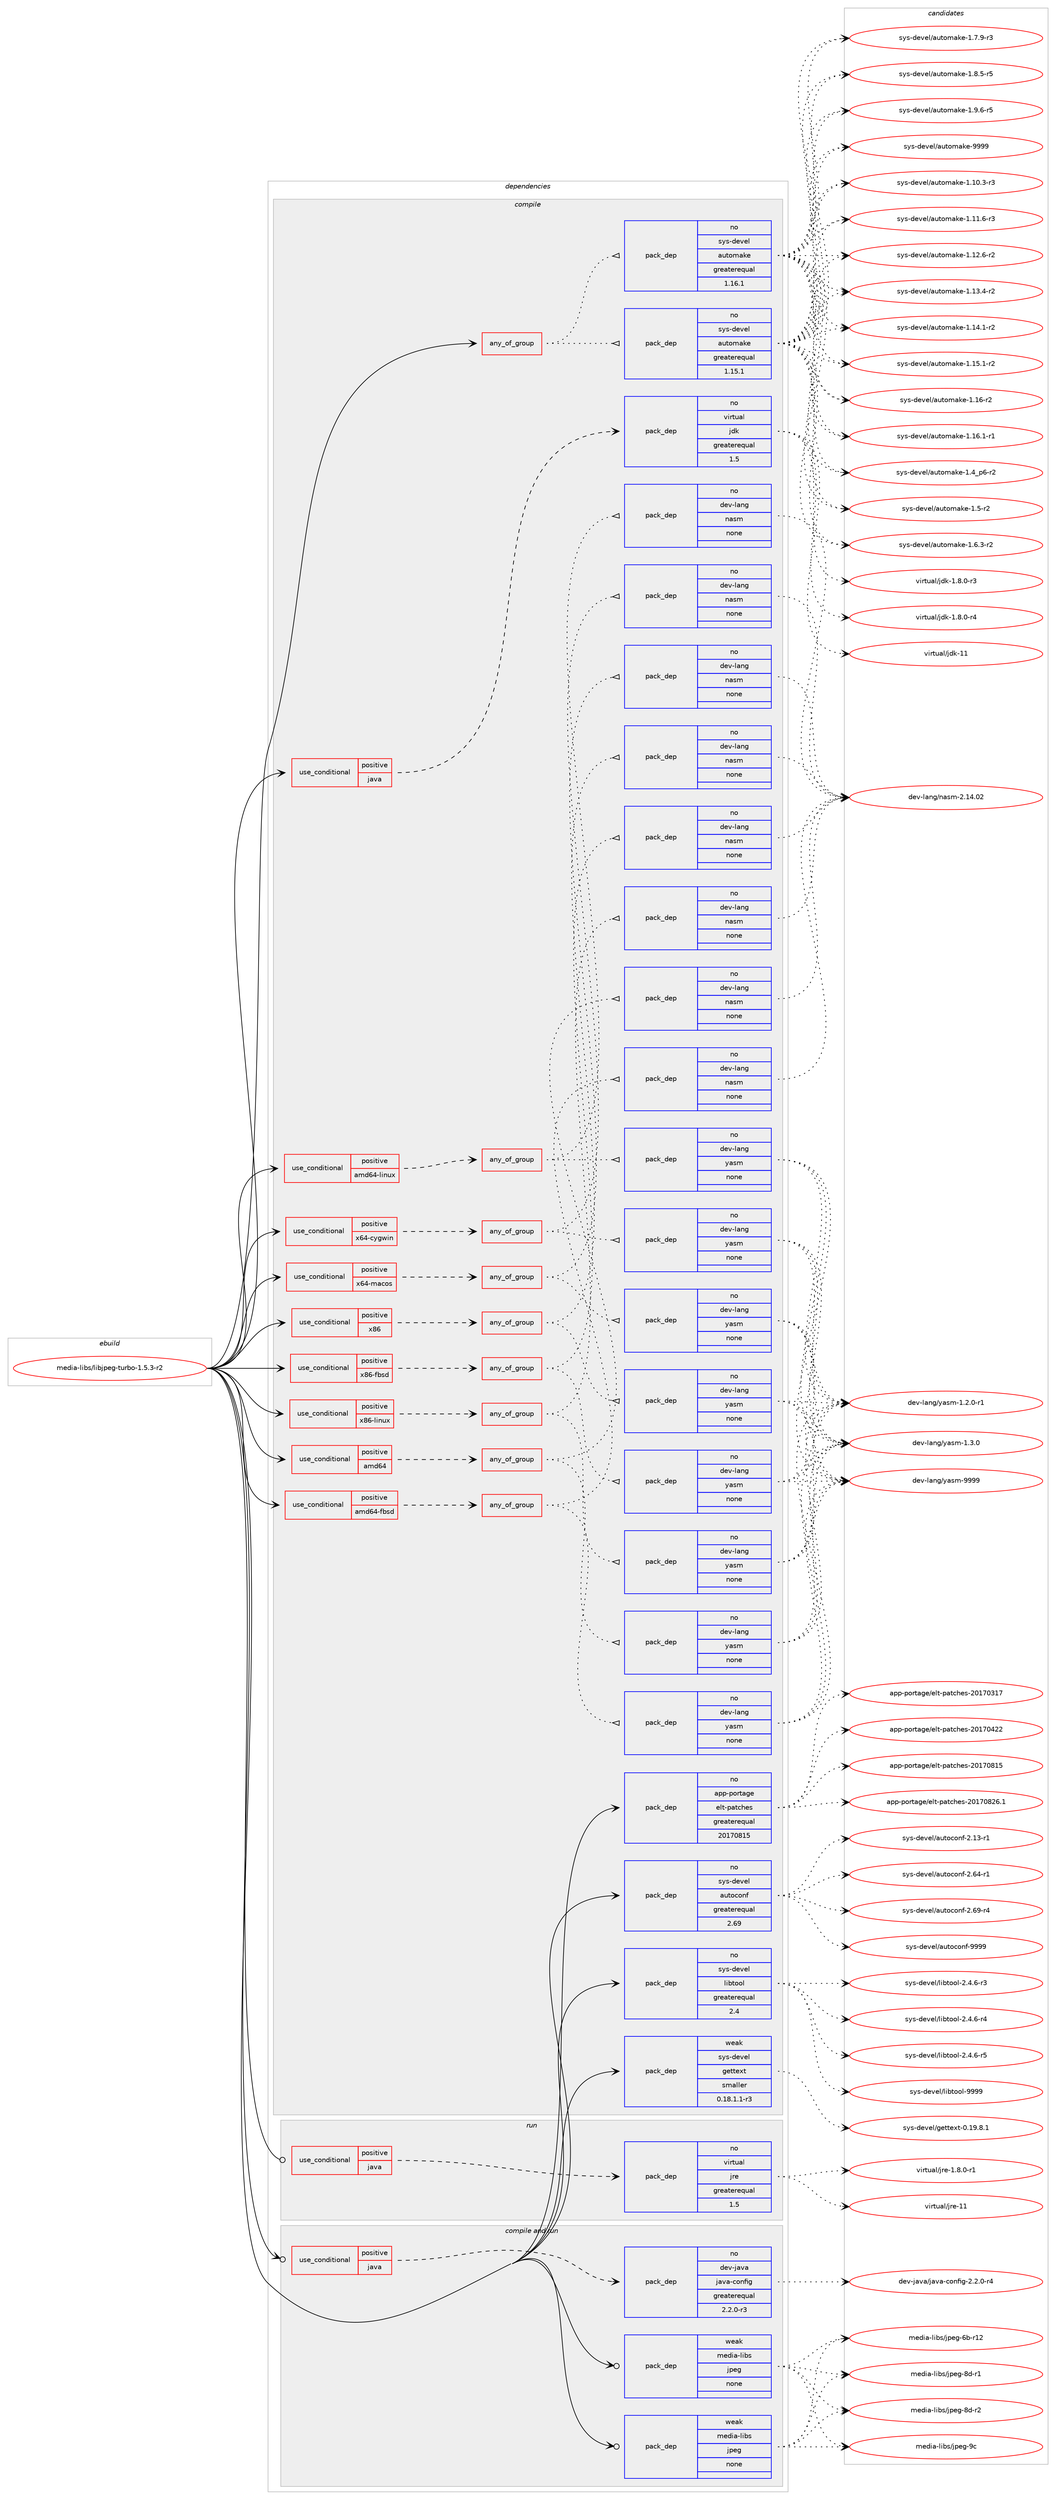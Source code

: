 digraph prolog {

# *************
# Graph options
# *************

newrank=true;
concentrate=true;
compound=true;
graph [rankdir=LR,fontname=Helvetica,fontsize=10,ranksep=1.5];#, ranksep=2.5, nodesep=0.2];
edge  [arrowhead=vee];
node  [fontname=Helvetica,fontsize=10];

# **********
# The ebuild
# **********

subgraph cluster_leftcol {
color=gray;
rank=same;
label=<<i>ebuild</i>>;
id [label="media-libs/libjpeg-turbo-1.5.3-r2", color=red, width=4, href="../media-libs/libjpeg-turbo-1.5.3-r2.svg"];
}

# ****************
# The dependencies
# ****************

subgraph cluster_midcol {
color=gray;
label=<<i>dependencies</i>>;
subgraph cluster_compile {
fillcolor="#eeeeee";
style=filled;
label=<<i>compile</i>>;
subgraph any25081 {
dependency1612739 [label=<<TABLE BORDER="0" CELLBORDER="1" CELLSPACING="0" CELLPADDING="4"><TR><TD CELLPADDING="10">any_of_group</TD></TR></TABLE>>, shape=none, color=red];subgraph pack1152533 {
dependency1612740 [label=<<TABLE BORDER="0" CELLBORDER="1" CELLSPACING="0" CELLPADDING="4" WIDTH="220"><TR><TD ROWSPAN="6" CELLPADDING="30">pack_dep</TD></TR><TR><TD WIDTH="110">no</TD></TR><TR><TD>sys-devel</TD></TR><TR><TD>automake</TD></TR><TR><TD>greaterequal</TD></TR><TR><TD>1.16.1</TD></TR></TABLE>>, shape=none, color=blue];
}
dependency1612739:e -> dependency1612740:w [weight=20,style="dotted",arrowhead="oinv"];
subgraph pack1152534 {
dependency1612741 [label=<<TABLE BORDER="0" CELLBORDER="1" CELLSPACING="0" CELLPADDING="4" WIDTH="220"><TR><TD ROWSPAN="6" CELLPADDING="30">pack_dep</TD></TR><TR><TD WIDTH="110">no</TD></TR><TR><TD>sys-devel</TD></TR><TR><TD>automake</TD></TR><TR><TD>greaterequal</TD></TR><TR><TD>1.15.1</TD></TR></TABLE>>, shape=none, color=blue];
}
dependency1612739:e -> dependency1612741:w [weight=20,style="dotted",arrowhead="oinv"];
}
id:e -> dependency1612739:w [weight=20,style="solid",arrowhead="vee"];
subgraph cond434426 {
dependency1612742 [label=<<TABLE BORDER="0" CELLBORDER="1" CELLSPACING="0" CELLPADDING="4"><TR><TD ROWSPAN="3" CELLPADDING="10">use_conditional</TD></TR><TR><TD>positive</TD></TR><TR><TD>amd64</TD></TR></TABLE>>, shape=none, color=red];
subgraph any25082 {
dependency1612743 [label=<<TABLE BORDER="0" CELLBORDER="1" CELLSPACING="0" CELLPADDING="4"><TR><TD CELLPADDING="10">any_of_group</TD></TR></TABLE>>, shape=none, color=red];subgraph pack1152535 {
dependency1612744 [label=<<TABLE BORDER="0" CELLBORDER="1" CELLSPACING="0" CELLPADDING="4" WIDTH="220"><TR><TD ROWSPAN="6" CELLPADDING="30">pack_dep</TD></TR><TR><TD WIDTH="110">no</TD></TR><TR><TD>dev-lang</TD></TR><TR><TD>nasm</TD></TR><TR><TD>none</TD></TR><TR><TD></TD></TR></TABLE>>, shape=none, color=blue];
}
dependency1612743:e -> dependency1612744:w [weight=20,style="dotted",arrowhead="oinv"];
subgraph pack1152536 {
dependency1612745 [label=<<TABLE BORDER="0" CELLBORDER="1" CELLSPACING="0" CELLPADDING="4" WIDTH="220"><TR><TD ROWSPAN="6" CELLPADDING="30">pack_dep</TD></TR><TR><TD WIDTH="110">no</TD></TR><TR><TD>dev-lang</TD></TR><TR><TD>yasm</TD></TR><TR><TD>none</TD></TR><TR><TD></TD></TR></TABLE>>, shape=none, color=blue];
}
dependency1612743:e -> dependency1612745:w [weight=20,style="dotted",arrowhead="oinv"];
}
dependency1612742:e -> dependency1612743:w [weight=20,style="dashed",arrowhead="vee"];
}
id:e -> dependency1612742:w [weight=20,style="solid",arrowhead="vee"];
subgraph cond434427 {
dependency1612746 [label=<<TABLE BORDER="0" CELLBORDER="1" CELLSPACING="0" CELLPADDING="4"><TR><TD ROWSPAN="3" CELLPADDING="10">use_conditional</TD></TR><TR><TD>positive</TD></TR><TR><TD>amd64-fbsd</TD></TR></TABLE>>, shape=none, color=red];
subgraph any25083 {
dependency1612747 [label=<<TABLE BORDER="0" CELLBORDER="1" CELLSPACING="0" CELLPADDING="4"><TR><TD CELLPADDING="10">any_of_group</TD></TR></TABLE>>, shape=none, color=red];subgraph pack1152537 {
dependency1612748 [label=<<TABLE BORDER="0" CELLBORDER="1" CELLSPACING="0" CELLPADDING="4" WIDTH="220"><TR><TD ROWSPAN="6" CELLPADDING="30">pack_dep</TD></TR><TR><TD WIDTH="110">no</TD></TR><TR><TD>dev-lang</TD></TR><TR><TD>nasm</TD></TR><TR><TD>none</TD></TR><TR><TD></TD></TR></TABLE>>, shape=none, color=blue];
}
dependency1612747:e -> dependency1612748:w [weight=20,style="dotted",arrowhead="oinv"];
subgraph pack1152538 {
dependency1612749 [label=<<TABLE BORDER="0" CELLBORDER="1" CELLSPACING="0" CELLPADDING="4" WIDTH="220"><TR><TD ROWSPAN="6" CELLPADDING="30">pack_dep</TD></TR><TR><TD WIDTH="110">no</TD></TR><TR><TD>dev-lang</TD></TR><TR><TD>yasm</TD></TR><TR><TD>none</TD></TR><TR><TD></TD></TR></TABLE>>, shape=none, color=blue];
}
dependency1612747:e -> dependency1612749:w [weight=20,style="dotted",arrowhead="oinv"];
}
dependency1612746:e -> dependency1612747:w [weight=20,style="dashed",arrowhead="vee"];
}
id:e -> dependency1612746:w [weight=20,style="solid",arrowhead="vee"];
subgraph cond434428 {
dependency1612750 [label=<<TABLE BORDER="0" CELLBORDER="1" CELLSPACING="0" CELLPADDING="4"><TR><TD ROWSPAN="3" CELLPADDING="10">use_conditional</TD></TR><TR><TD>positive</TD></TR><TR><TD>amd64-linux</TD></TR></TABLE>>, shape=none, color=red];
subgraph any25084 {
dependency1612751 [label=<<TABLE BORDER="0" CELLBORDER="1" CELLSPACING="0" CELLPADDING="4"><TR><TD CELLPADDING="10">any_of_group</TD></TR></TABLE>>, shape=none, color=red];subgraph pack1152539 {
dependency1612752 [label=<<TABLE BORDER="0" CELLBORDER="1" CELLSPACING="0" CELLPADDING="4" WIDTH="220"><TR><TD ROWSPAN="6" CELLPADDING="30">pack_dep</TD></TR><TR><TD WIDTH="110">no</TD></TR><TR><TD>dev-lang</TD></TR><TR><TD>nasm</TD></TR><TR><TD>none</TD></TR><TR><TD></TD></TR></TABLE>>, shape=none, color=blue];
}
dependency1612751:e -> dependency1612752:w [weight=20,style="dotted",arrowhead="oinv"];
subgraph pack1152540 {
dependency1612753 [label=<<TABLE BORDER="0" CELLBORDER="1" CELLSPACING="0" CELLPADDING="4" WIDTH="220"><TR><TD ROWSPAN="6" CELLPADDING="30">pack_dep</TD></TR><TR><TD WIDTH="110">no</TD></TR><TR><TD>dev-lang</TD></TR><TR><TD>yasm</TD></TR><TR><TD>none</TD></TR><TR><TD></TD></TR></TABLE>>, shape=none, color=blue];
}
dependency1612751:e -> dependency1612753:w [weight=20,style="dotted",arrowhead="oinv"];
}
dependency1612750:e -> dependency1612751:w [weight=20,style="dashed",arrowhead="vee"];
}
id:e -> dependency1612750:w [weight=20,style="solid",arrowhead="vee"];
subgraph cond434429 {
dependency1612754 [label=<<TABLE BORDER="0" CELLBORDER="1" CELLSPACING="0" CELLPADDING="4"><TR><TD ROWSPAN="3" CELLPADDING="10">use_conditional</TD></TR><TR><TD>positive</TD></TR><TR><TD>java</TD></TR></TABLE>>, shape=none, color=red];
subgraph pack1152541 {
dependency1612755 [label=<<TABLE BORDER="0" CELLBORDER="1" CELLSPACING="0" CELLPADDING="4" WIDTH="220"><TR><TD ROWSPAN="6" CELLPADDING="30">pack_dep</TD></TR><TR><TD WIDTH="110">no</TD></TR><TR><TD>virtual</TD></TR><TR><TD>jdk</TD></TR><TR><TD>greaterequal</TD></TR><TR><TD>1.5</TD></TR></TABLE>>, shape=none, color=blue];
}
dependency1612754:e -> dependency1612755:w [weight=20,style="dashed",arrowhead="vee"];
}
id:e -> dependency1612754:w [weight=20,style="solid",arrowhead="vee"];
subgraph cond434430 {
dependency1612756 [label=<<TABLE BORDER="0" CELLBORDER="1" CELLSPACING="0" CELLPADDING="4"><TR><TD ROWSPAN="3" CELLPADDING="10">use_conditional</TD></TR><TR><TD>positive</TD></TR><TR><TD>x64-cygwin</TD></TR></TABLE>>, shape=none, color=red];
subgraph any25085 {
dependency1612757 [label=<<TABLE BORDER="0" CELLBORDER="1" CELLSPACING="0" CELLPADDING="4"><TR><TD CELLPADDING="10">any_of_group</TD></TR></TABLE>>, shape=none, color=red];subgraph pack1152542 {
dependency1612758 [label=<<TABLE BORDER="0" CELLBORDER="1" CELLSPACING="0" CELLPADDING="4" WIDTH="220"><TR><TD ROWSPAN="6" CELLPADDING="30">pack_dep</TD></TR><TR><TD WIDTH="110">no</TD></TR><TR><TD>dev-lang</TD></TR><TR><TD>nasm</TD></TR><TR><TD>none</TD></TR><TR><TD></TD></TR></TABLE>>, shape=none, color=blue];
}
dependency1612757:e -> dependency1612758:w [weight=20,style="dotted",arrowhead="oinv"];
subgraph pack1152543 {
dependency1612759 [label=<<TABLE BORDER="0" CELLBORDER="1" CELLSPACING="0" CELLPADDING="4" WIDTH="220"><TR><TD ROWSPAN="6" CELLPADDING="30">pack_dep</TD></TR><TR><TD WIDTH="110">no</TD></TR><TR><TD>dev-lang</TD></TR><TR><TD>yasm</TD></TR><TR><TD>none</TD></TR><TR><TD></TD></TR></TABLE>>, shape=none, color=blue];
}
dependency1612757:e -> dependency1612759:w [weight=20,style="dotted",arrowhead="oinv"];
}
dependency1612756:e -> dependency1612757:w [weight=20,style="dashed",arrowhead="vee"];
}
id:e -> dependency1612756:w [weight=20,style="solid",arrowhead="vee"];
subgraph cond434431 {
dependency1612760 [label=<<TABLE BORDER="0" CELLBORDER="1" CELLSPACING="0" CELLPADDING="4"><TR><TD ROWSPAN="3" CELLPADDING="10">use_conditional</TD></TR><TR><TD>positive</TD></TR><TR><TD>x64-macos</TD></TR></TABLE>>, shape=none, color=red];
subgraph any25086 {
dependency1612761 [label=<<TABLE BORDER="0" CELLBORDER="1" CELLSPACING="0" CELLPADDING="4"><TR><TD CELLPADDING="10">any_of_group</TD></TR></TABLE>>, shape=none, color=red];subgraph pack1152544 {
dependency1612762 [label=<<TABLE BORDER="0" CELLBORDER="1" CELLSPACING="0" CELLPADDING="4" WIDTH="220"><TR><TD ROWSPAN="6" CELLPADDING="30">pack_dep</TD></TR><TR><TD WIDTH="110">no</TD></TR><TR><TD>dev-lang</TD></TR><TR><TD>nasm</TD></TR><TR><TD>none</TD></TR><TR><TD></TD></TR></TABLE>>, shape=none, color=blue];
}
dependency1612761:e -> dependency1612762:w [weight=20,style="dotted",arrowhead="oinv"];
subgraph pack1152545 {
dependency1612763 [label=<<TABLE BORDER="0" CELLBORDER="1" CELLSPACING="0" CELLPADDING="4" WIDTH="220"><TR><TD ROWSPAN="6" CELLPADDING="30">pack_dep</TD></TR><TR><TD WIDTH="110">no</TD></TR><TR><TD>dev-lang</TD></TR><TR><TD>yasm</TD></TR><TR><TD>none</TD></TR><TR><TD></TD></TR></TABLE>>, shape=none, color=blue];
}
dependency1612761:e -> dependency1612763:w [weight=20,style="dotted",arrowhead="oinv"];
}
dependency1612760:e -> dependency1612761:w [weight=20,style="dashed",arrowhead="vee"];
}
id:e -> dependency1612760:w [weight=20,style="solid",arrowhead="vee"];
subgraph cond434432 {
dependency1612764 [label=<<TABLE BORDER="0" CELLBORDER="1" CELLSPACING="0" CELLPADDING="4"><TR><TD ROWSPAN="3" CELLPADDING="10">use_conditional</TD></TR><TR><TD>positive</TD></TR><TR><TD>x86</TD></TR></TABLE>>, shape=none, color=red];
subgraph any25087 {
dependency1612765 [label=<<TABLE BORDER="0" CELLBORDER="1" CELLSPACING="0" CELLPADDING="4"><TR><TD CELLPADDING="10">any_of_group</TD></TR></TABLE>>, shape=none, color=red];subgraph pack1152546 {
dependency1612766 [label=<<TABLE BORDER="0" CELLBORDER="1" CELLSPACING="0" CELLPADDING="4" WIDTH="220"><TR><TD ROWSPAN="6" CELLPADDING="30">pack_dep</TD></TR><TR><TD WIDTH="110">no</TD></TR><TR><TD>dev-lang</TD></TR><TR><TD>nasm</TD></TR><TR><TD>none</TD></TR><TR><TD></TD></TR></TABLE>>, shape=none, color=blue];
}
dependency1612765:e -> dependency1612766:w [weight=20,style="dotted",arrowhead="oinv"];
subgraph pack1152547 {
dependency1612767 [label=<<TABLE BORDER="0" CELLBORDER="1" CELLSPACING="0" CELLPADDING="4" WIDTH="220"><TR><TD ROWSPAN="6" CELLPADDING="30">pack_dep</TD></TR><TR><TD WIDTH="110">no</TD></TR><TR><TD>dev-lang</TD></TR><TR><TD>yasm</TD></TR><TR><TD>none</TD></TR><TR><TD></TD></TR></TABLE>>, shape=none, color=blue];
}
dependency1612765:e -> dependency1612767:w [weight=20,style="dotted",arrowhead="oinv"];
}
dependency1612764:e -> dependency1612765:w [weight=20,style="dashed",arrowhead="vee"];
}
id:e -> dependency1612764:w [weight=20,style="solid",arrowhead="vee"];
subgraph cond434433 {
dependency1612768 [label=<<TABLE BORDER="0" CELLBORDER="1" CELLSPACING="0" CELLPADDING="4"><TR><TD ROWSPAN="3" CELLPADDING="10">use_conditional</TD></TR><TR><TD>positive</TD></TR><TR><TD>x86-fbsd</TD></TR></TABLE>>, shape=none, color=red];
subgraph any25088 {
dependency1612769 [label=<<TABLE BORDER="0" CELLBORDER="1" CELLSPACING="0" CELLPADDING="4"><TR><TD CELLPADDING="10">any_of_group</TD></TR></TABLE>>, shape=none, color=red];subgraph pack1152548 {
dependency1612770 [label=<<TABLE BORDER="0" CELLBORDER="1" CELLSPACING="0" CELLPADDING="4" WIDTH="220"><TR><TD ROWSPAN="6" CELLPADDING="30">pack_dep</TD></TR><TR><TD WIDTH="110">no</TD></TR><TR><TD>dev-lang</TD></TR><TR><TD>nasm</TD></TR><TR><TD>none</TD></TR><TR><TD></TD></TR></TABLE>>, shape=none, color=blue];
}
dependency1612769:e -> dependency1612770:w [weight=20,style="dotted",arrowhead="oinv"];
subgraph pack1152549 {
dependency1612771 [label=<<TABLE BORDER="0" CELLBORDER="1" CELLSPACING="0" CELLPADDING="4" WIDTH="220"><TR><TD ROWSPAN="6" CELLPADDING="30">pack_dep</TD></TR><TR><TD WIDTH="110">no</TD></TR><TR><TD>dev-lang</TD></TR><TR><TD>yasm</TD></TR><TR><TD>none</TD></TR><TR><TD></TD></TR></TABLE>>, shape=none, color=blue];
}
dependency1612769:e -> dependency1612771:w [weight=20,style="dotted",arrowhead="oinv"];
}
dependency1612768:e -> dependency1612769:w [weight=20,style="dashed",arrowhead="vee"];
}
id:e -> dependency1612768:w [weight=20,style="solid",arrowhead="vee"];
subgraph cond434434 {
dependency1612772 [label=<<TABLE BORDER="0" CELLBORDER="1" CELLSPACING="0" CELLPADDING="4"><TR><TD ROWSPAN="3" CELLPADDING="10">use_conditional</TD></TR><TR><TD>positive</TD></TR><TR><TD>x86-linux</TD></TR></TABLE>>, shape=none, color=red];
subgraph any25089 {
dependency1612773 [label=<<TABLE BORDER="0" CELLBORDER="1" CELLSPACING="0" CELLPADDING="4"><TR><TD CELLPADDING="10">any_of_group</TD></TR></TABLE>>, shape=none, color=red];subgraph pack1152550 {
dependency1612774 [label=<<TABLE BORDER="0" CELLBORDER="1" CELLSPACING="0" CELLPADDING="4" WIDTH="220"><TR><TD ROWSPAN="6" CELLPADDING="30">pack_dep</TD></TR><TR><TD WIDTH="110">no</TD></TR><TR><TD>dev-lang</TD></TR><TR><TD>nasm</TD></TR><TR><TD>none</TD></TR><TR><TD></TD></TR></TABLE>>, shape=none, color=blue];
}
dependency1612773:e -> dependency1612774:w [weight=20,style="dotted",arrowhead="oinv"];
subgraph pack1152551 {
dependency1612775 [label=<<TABLE BORDER="0" CELLBORDER="1" CELLSPACING="0" CELLPADDING="4" WIDTH="220"><TR><TD ROWSPAN="6" CELLPADDING="30">pack_dep</TD></TR><TR><TD WIDTH="110">no</TD></TR><TR><TD>dev-lang</TD></TR><TR><TD>yasm</TD></TR><TR><TD>none</TD></TR><TR><TD></TD></TR></TABLE>>, shape=none, color=blue];
}
dependency1612773:e -> dependency1612775:w [weight=20,style="dotted",arrowhead="oinv"];
}
dependency1612772:e -> dependency1612773:w [weight=20,style="dashed",arrowhead="vee"];
}
id:e -> dependency1612772:w [weight=20,style="solid",arrowhead="vee"];
subgraph pack1152552 {
dependency1612776 [label=<<TABLE BORDER="0" CELLBORDER="1" CELLSPACING="0" CELLPADDING="4" WIDTH="220"><TR><TD ROWSPAN="6" CELLPADDING="30">pack_dep</TD></TR><TR><TD WIDTH="110">no</TD></TR><TR><TD>app-portage</TD></TR><TR><TD>elt-patches</TD></TR><TR><TD>greaterequal</TD></TR><TR><TD>20170815</TD></TR></TABLE>>, shape=none, color=blue];
}
id:e -> dependency1612776:w [weight=20,style="solid",arrowhead="vee"];
subgraph pack1152553 {
dependency1612777 [label=<<TABLE BORDER="0" CELLBORDER="1" CELLSPACING="0" CELLPADDING="4" WIDTH="220"><TR><TD ROWSPAN="6" CELLPADDING="30">pack_dep</TD></TR><TR><TD WIDTH="110">no</TD></TR><TR><TD>sys-devel</TD></TR><TR><TD>autoconf</TD></TR><TR><TD>greaterequal</TD></TR><TR><TD>2.69</TD></TR></TABLE>>, shape=none, color=blue];
}
id:e -> dependency1612777:w [weight=20,style="solid",arrowhead="vee"];
subgraph pack1152554 {
dependency1612778 [label=<<TABLE BORDER="0" CELLBORDER="1" CELLSPACING="0" CELLPADDING="4" WIDTH="220"><TR><TD ROWSPAN="6" CELLPADDING="30">pack_dep</TD></TR><TR><TD WIDTH="110">no</TD></TR><TR><TD>sys-devel</TD></TR><TR><TD>libtool</TD></TR><TR><TD>greaterequal</TD></TR><TR><TD>2.4</TD></TR></TABLE>>, shape=none, color=blue];
}
id:e -> dependency1612778:w [weight=20,style="solid",arrowhead="vee"];
subgraph pack1152555 {
dependency1612779 [label=<<TABLE BORDER="0" CELLBORDER="1" CELLSPACING="0" CELLPADDING="4" WIDTH="220"><TR><TD ROWSPAN="6" CELLPADDING="30">pack_dep</TD></TR><TR><TD WIDTH="110">weak</TD></TR><TR><TD>sys-devel</TD></TR><TR><TD>gettext</TD></TR><TR><TD>smaller</TD></TR><TR><TD>0.18.1.1-r3</TD></TR></TABLE>>, shape=none, color=blue];
}
id:e -> dependency1612779:w [weight=20,style="solid",arrowhead="vee"];
}
subgraph cluster_compileandrun {
fillcolor="#eeeeee";
style=filled;
label=<<i>compile and run</i>>;
subgraph cond434435 {
dependency1612780 [label=<<TABLE BORDER="0" CELLBORDER="1" CELLSPACING="0" CELLPADDING="4"><TR><TD ROWSPAN="3" CELLPADDING="10">use_conditional</TD></TR><TR><TD>positive</TD></TR><TR><TD>java</TD></TR></TABLE>>, shape=none, color=red];
subgraph pack1152556 {
dependency1612781 [label=<<TABLE BORDER="0" CELLBORDER="1" CELLSPACING="0" CELLPADDING="4" WIDTH="220"><TR><TD ROWSPAN="6" CELLPADDING="30">pack_dep</TD></TR><TR><TD WIDTH="110">no</TD></TR><TR><TD>dev-java</TD></TR><TR><TD>java-config</TD></TR><TR><TD>greaterequal</TD></TR><TR><TD>2.2.0-r3</TD></TR></TABLE>>, shape=none, color=blue];
}
dependency1612780:e -> dependency1612781:w [weight=20,style="dashed",arrowhead="vee"];
}
id:e -> dependency1612780:w [weight=20,style="solid",arrowhead="odotvee"];
subgraph pack1152557 {
dependency1612782 [label=<<TABLE BORDER="0" CELLBORDER="1" CELLSPACING="0" CELLPADDING="4" WIDTH="220"><TR><TD ROWSPAN="6" CELLPADDING="30">pack_dep</TD></TR><TR><TD WIDTH="110">weak</TD></TR><TR><TD>media-libs</TD></TR><TR><TD>jpeg</TD></TR><TR><TD>none</TD></TR><TR><TD></TD></TR></TABLE>>, shape=none, color=blue];
}
id:e -> dependency1612782:w [weight=20,style="solid",arrowhead="odotvee"];
subgraph pack1152558 {
dependency1612783 [label=<<TABLE BORDER="0" CELLBORDER="1" CELLSPACING="0" CELLPADDING="4" WIDTH="220"><TR><TD ROWSPAN="6" CELLPADDING="30">pack_dep</TD></TR><TR><TD WIDTH="110">weak</TD></TR><TR><TD>media-libs</TD></TR><TR><TD>jpeg</TD></TR><TR><TD>none</TD></TR><TR><TD></TD></TR></TABLE>>, shape=none, color=blue];
}
id:e -> dependency1612783:w [weight=20,style="solid",arrowhead="odotvee"];
}
subgraph cluster_run {
fillcolor="#eeeeee";
style=filled;
label=<<i>run</i>>;
subgraph cond434436 {
dependency1612784 [label=<<TABLE BORDER="0" CELLBORDER="1" CELLSPACING="0" CELLPADDING="4"><TR><TD ROWSPAN="3" CELLPADDING="10">use_conditional</TD></TR><TR><TD>positive</TD></TR><TR><TD>java</TD></TR></TABLE>>, shape=none, color=red];
subgraph pack1152559 {
dependency1612785 [label=<<TABLE BORDER="0" CELLBORDER="1" CELLSPACING="0" CELLPADDING="4" WIDTH="220"><TR><TD ROWSPAN="6" CELLPADDING="30">pack_dep</TD></TR><TR><TD WIDTH="110">no</TD></TR><TR><TD>virtual</TD></TR><TR><TD>jre</TD></TR><TR><TD>greaterequal</TD></TR><TR><TD>1.5</TD></TR></TABLE>>, shape=none, color=blue];
}
dependency1612784:e -> dependency1612785:w [weight=20,style="dashed",arrowhead="vee"];
}
id:e -> dependency1612784:w [weight=20,style="solid",arrowhead="odot"];
}
}

# **************
# The candidates
# **************

subgraph cluster_choices {
rank=same;
color=gray;
label=<<i>candidates</i>>;

subgraph choice1152533 {
color=black;
nodesep=1;
choice11512111545100101118101108479711711611110997107101454946494846514511451 [label="sys-devel/automake-1.10.3-r3", color=red, width=4,href="../sys-devel/automake-1.10.3-r3.svg"];
choice11512111545100101118101108479711711611110997107101454946494946544511451 [label="sys-devel/automake-1.11.6-r3", color=red, width=4,href="../sys-devel/automake-1.11.6-r3.svg"];
choice11512111545100101118101108479711711611110997107101454946495046544511450 [label="sys-devel/automake-1.12.6-r2", color=red, width=4,href="../sys-devel/automake-1.12.6-r2.svg"];
choice11512111545100101118101108479711711611110997107101454946495146524511450 [label="sys-devel/automake-1.13.4-r2", color=red, width=4,href="../sys-devel/automake-1.13.4-r2.svg"];
choice11512111545100101118101108479711711611110997107101454946495246494511450 [label="sys-devel/automake-1.14.1-r2", color=red, width=4,href="../sys-devel/automake-1.14.1-r2.svg"];
choice11512111545100101118101108479711711611110997107101454946495346494511450 [label="sys-devel/automake-1.15.1-r2", color=red, width=4,href="../sys-devel/automake-1.15.1-r2.svg"];
choice1151211154510010111810110847971171161111099710710145494649544511450 [label="sys-devel/automake-1.16-r2", color=red, width=4,href="../sys-devel/automake-1.16-r2.svg"];
choice11512111545100101118101108479711711611110997107101454946495446494511449 [label="sys-devel/automake-1.16.1-r1", color=red, width=4,href="../sys-devel/automake-1.16.1-r1.svg"];
choice115121115451001011181011084797117116111109971071014549465295112544511450 [label="sys-devel/automake-1.4_p6-r2", color=red, width=4,href="../sys-devel/automake-1.4_p6-r2.svg"];
choice11512111545100101118101108479711711611110997107101454946534511450 [label="sys-devel/automake-1.5-r2", color=red, width=4,href="../sys-devel/automake-1.5-r2.svg"];
choice115121115451001011181011084797117116111109971071014549465446514511450 [label="sys-devel/automake-1.6.3-r2", color=red, width=4,href="../sys-devel/automake-1.6.3-r2.svg"];
choice115121115451001011181011084797117116111109971071014549465546574511451 [label="sys-devel/automake-1.7.9-r3", color=red, width=4,href="../sys-devel/automake-1.7.9-r3.svg"];
choice115121115451001011181011084797117116111109971071014549465646534511453 [label="sys-devel/automake-1.8.5-r5", color=red, width=4,href="../sys-devel/automake-1.8.5-r5.svg"];
choice115121115451001011181011084797117116111109971071014549465746544511453 [label="sys-devel/automake-1.9.6-r5", color=red, width=4,href="../sys-devel/automake-1.9.6-r5.svg"];
choice115121115451001011181011084797117116111109971071014557575757 [label="sys-devel/automake-9999", color=red, width=4,href="../sys-devel/automake-9999.svg"];
dependency1612740:e -> choice11512111545100101118101108479711711611110997107101454946494846514511451:w [style=dotted,weight="100"];
dependency1612740:e -> choice11512111545100101118101108479711711611110997107101454946494946544511451:w [style=dotted,weight="100"];
dependency1612740:e -> choice11512111545100101118101108479711711611110997107101454946495046544511450:w [style=dotted,weight="100"];
dependency1612740:e -> choice11512111545100101118101108479711711611110997107101454946495146524511450:w [style=dotted,weight="100"];
dependency1612740:e -> choice11512111545100101118101108479711711611110997107101454946495246494511450:w [style=dotted,weight="100"];
dependency1612740:e -> choice11512111545100101118101108479711711611110997107101454946495346494511450:w [style=dotted,weight="100"];
dependency1612740:e -> choice1151211154510010111810110847971171161111099710710145494649544511450:w [style=dotted,weight="100"];
dependency1612740:e -> choice11512111545100101118101108479711711611110997107101454946495446494511449:w [style=dotted,weight="100"];
dependency1612740:e -> choice115121115451001011181011084797117116111109971071014549465295112544511450:w [style=dotted,weight="100"];
dependency1612740:e -> choice11512111545100101118101108479711711611110997107101454946534511450:w [style=dotted,weight="100"];
dependency1612740:e -> choice115121115451001011181011084797117116111109971071014549465446514511450:w [style=dotted,weight="100"];
dependency1612740:e -> choice115121115451001011181011084797117116111109971071014549465546574511451:w [style=dotted,weight="100"];
dependency1612740:e -> choice115121115451001011181011084797117116111109971071014549465646534511453:w [style=dotted,weight="100"];
dependency1612740:e -> choice115121115451001011181011084797117116111109971071014549465746544511453:w [style=dotted,weight="100"];
dependency1612740:e -> choice115121115451001011181011084797117116111109971071014557575757:w [style=dotted,weight="100"];
}
subgraph choice1152534 {
color=black;
nodesep=1;
choice11512111545100101118101108479711711611110997107101454946494846514511451 [label="sys-devel/automake-1.10.3-r3", color=red, width=4,href="../sys-devel/automake-1.10.3-r3.svg"];
choice11512111545100101118101108479711711611110997107101454946494946544511451 [label="sys-devel/automake-1.11.6-r3", color=red, width=4,href="../sys-devel/automake-1.11.6-r3.svg"];
choice11512111545100101118101108479711711611110997107101454946495046544511450 [label="sys-devel/automake-1.12.6-r2", color=red, width=4,href="../sys-devel/automake-1.12.6-r2.svg"];
choice11512111545100101118101108479711711611110997107101454946495146524511450 [label="sys-devel/automake-1.13.4-r2", color=red, width=4,href="../sys-devel/automake-1.13.4-r2.svg"];
choice11512111545100101118101108479711711611110997107101454946495246494511450 [label="sys-devel/automake-1.14.1-r2", color=red, width=4,href="../sys-devel/automake-1.14.1-r2.svg"];
choice11512111545100101118101108479711711611110997107101454946495346494511450 [label="sys-devel/automake-1.15.1-r2", color=red, width=4,href="../sys-devel/automake-1.15.1-r2.svg"];
choice1151211154510010111810110847971171161111099710710145494649544511450 [label="sys-devel/automake-1.16-r2", color=red, width=4,href="../sys-devel/automake-1.16-r2.svg"];
choice11512111545100101118101108479711711611110997107101454946495446494511449 [label="sys-devel/automake-1.16.1-r1", color=red, width=4,href="../sys-devel/automake-1.16.1-r1.svg"];
choice115121115451001011181011084797117116111109971071014549465295112544511450 [label="sys-devel/automake-1.4_p6-r2", color=red, width=4,href="../sys-devel/automake-1.4_p6-r2.svg"];
choice11512111545100101118101108479711711611110997107101454946534511450 [label="sys-devel/automake-1.5-r2", color=red, width=4,href="../sys-devel/automake-1.5-r2.svg"];
choice115121115451001011181011084797117116111109971071014549465446514511450 [label="sys-devel/automake-1.6.3-r2", color=red, width=4,href="../sys-devel/automake-1.6.3-r2.svg"];
choice115121115451001011181011084797117116111109971071014549465546574511451 [label="sys-devel/automake-1.7.9-r3", color=red, width=4,href="../sys-devel/automake-1.7.9-r3.svg"];
choice115121115451001011181011084797117116111109971071014549465646534511453 [label="sys-devel/automake-1.8.5-r5", color=red, width=4,href="../sys-devel/automake-1.8.5-r5.svg"];
choice115121115451001011181011084797117116111109971071014549465746544511453 [label="sys-devel/automake-1.9.6-r5", color=red, width=4,href="../sys-devel/automake-1.9.6-r5.svg"];
choice115121115451001011181011084797117116111109971071014557575757 [label="sys-devel/automake-9999", color=red, width=4,href="../sys-devel/automake-9999.svg"];
dependency1612741:e -> choice11512111545100101118101108479711711611110997107101454946494846514511451:w [style=dotted,weight="100"];
dependency1612741:e -> choice11512111545100101118101108479711711611110997107101454946494946544511451:w [style=dotted,weight="100"];
dependency1612741:e -> choice11512111545100101118101108479711711611110997107101454946495046544511450:w [style=dotted,weight="100"];
dependency1612741:e -> choice11512111545100101118101108479711711611110997107101454946495146524511450:w [style=dotted,weight="100"];
dependency1612741:e -> choice11512111545100101118101108479711711611110997107101454946495246494511450:w [style=dotted,weight="100"];
dependency1612741:e -> choice11512111545100101118101108479711711611110997107101454946495346494511450:w [style=dotted,weight="100"];
dependency1612741:e -> choice1151211154510010111810110847971171161111099710710145494649544511450:w [style=dotted,weight="100"];
dependency1612741:e -> choice11512111545100101118101108479711711611110997107101454946495446494511449:w [style=dotted,weight="100"];
dependency1612741:e -> choice115121115451001011181011084797117116111109971071014549465295112544511450:w [style=dotted,weight="100"];
dependency1612741:e -> choice11512111545100101118101108479711711611110997107101454946534511450:w [style=dotted,weight="100"];
dependency1612741:e -> choice115121115451001011181011084797117116111109971071014549465446514511450:w [style=dotted,weight="100"];
dependency1612741:e -> choice115121115451001011181011084797117116111109971071014549465546574511451:w [style=dotted,weight="100"];
dependency1612741:e -> choice115121115451001011181011084797117116111109971071014549465646534511453:w [style=dotted,weight="100"];
dependency1612741:e -> choice115121115451001011181011084797117116111109971071014549465746544511453:w [style=dotted,weight="100"];
dependency1612741:e -> choice115121115451001011181011084797117116111109971071014557575757:w [style=dotted,weight="100"];
}
subgraph choice1152535 {
color=black;
nodesep=1;
choice100101118451089711010347110971151094550464952464850 [label="dev-lang/nasm-2.14.02", color=red, width=4,href="../dev-lang/nasm-2.14.02.svg"];
dependency1612744:e -> choice100101118451089711010347110971151094550464952464850:w [style=dotted,weight="100"];
}
subgraph choice1152536 {
color=black;
nodesep=1;
choice100101118451089711010347121971151094549465046484511449 [label="dev-lang/yasm-1.2.0-r1", color=red, width=4,href="../dev-lang/yasm-1.2.0-r1.svg"];
choice10010111845108971101034712197115109454946514648 [label="dev-lang/yasm-1.3.0", color=red, width=4,href="../dev-lang/yasm-1.3.0.svg"];
choice100101118451089711010347121971151094557575757 [label="dev-lang/yasm-9999", color=red, width=4,href="../dev-lang/yasm-9999.svg"];
dependency1612745:e -> choice100101118451089711010347121971151094549465046484511449:w [style=dotted,weight="100"];
dependency1612745:e -> choice10010111845108971101034712197115109454946514648:w [style=dotted,weight="100"];
dependency1612745:e -> choice100101118451089711010347121971151094557575757:w [style=dotted,weight="100"];
}
subgraph choice1152537 {
color=black;
nodesep=1;
choice100101118451089711010347110971151094550464952464850 [label="dev-lang/nasm-2.14.02", color=red, width=4,href="../dev-lang/nasm-2.14.02.svg"];
dependency1612748:e -> choice100101118451089711010347110971151094550464952464850:w [style=dotted,weight="100"];
}
subgraph choice1152538 {
color=black;
nodesep=1;
choice100101118451089711010347121971151094549465046484511449 [label="dev-lang/yasm-1.2.0-r1", color=red, width=4,href="../dev-lang/yasm-1.2.0-r1.svg"];
choice10010111845108971101034712197115109454946514648 [label="dev-lang/yasm-1.3.0", color=red, width=4,href="../dev-lang/yasm-1.3.0.svg"];
choice100101118451089711010347121971151094557575757 [label="dev-lang/yasm-9999", color=red, width=4,href="../dev-lang/yasm-9999.svg"];
dependency1612749:e -> choice100101118451089711010347121971151094549465046484511449:w [style=dotted,weight="100"];
dependency1612749:e -> choice10010111845108971101034712197115109454946514648:w [style=dotted,weight="100"];
dependency1612749:e -> choice100101118451089711010347121971151094557575757:w [style=dotted,weight="100"];
}
subgraph choice1152539 {
color=black;
nodesep=1;
choice100101118451089711010347110971151094550464952464850 [label="dev-lang/nasm-2.14.02", color=red, width=4,href="../dev-lang/nasm-2.14.02.svg"];
dependency1612752:e -> choice100101118451089711010347110971151094550464952464850:w [style=dotted,weight="100"];
}
subgraph choice1152540 {
color=black;
nodesep=1;
choice100101118451089711010347121971151094549465046484511449 [label="dev-lang/yasm-1.2.0-r1", color=red, width=4,href="../dev-lang/yasm-1.2.0-r1.svg"];
choice10010111845108971101034712197115109454946514648 [label="dev-lang/yasm-1.3.0", color=red, width=4,href="../dev-lang/yasm-1.3.0.svg"];
choice100101118451089711010347121971151094557575757 [label="dev-lang/yasm-9999", color=red, width=4,href="../dev-lang/yasm-9999.svg"];
dependency1612753:e -> choice100101118451089711010347121971151094549465046484511449:w [style=dotted,weight="100"];
dependency1612753:e -> choice10010111845108971101034712197115109454946514648:w [style=dotted,weight="100"];
dependency1612753:e -> choice100101118451089711010347121971151094557575757:w [style=dotted,weight="100"];
}
subgraph choice1152541 {
color=black;
nodesep=1;
choice11810511411611797108471061001074549465646484511451 [label="virtual/jdk-1.8.0-r3", color=red, width=4,href="../virtual/jdk-1.8.0-r3.svg"];
choice11810511411611797108471061001074549465646484511452 [label="virtual/jdk-1.8.0-r4", color=red, width=4,href="../virtual/jdk-1.8.0-r4.svg"];
choice1181051141161179710847106100107454949 [label="virtual/jdk-11", color=red, width=4,href="../virtual/jdk-11.svg"];
dependency1612755:e -> choice11810511411611797108471061001074549465646484511451:w [style=dotted,weight="100"];
dependency1612755:e -> choice11810511411611797108471061001074549465646484511452:w [style=dotted,weight="100"];
dependency1612755:e -> choice1181051141161179710847106100107454949:w [style=dotted,weight="100"];
}
subgraph choice1152542 {
color=black;
nodesep=1;
choice100101118451089711010347110971151094550464952464850 [label="dev-lang/nasm-2.14.02", color=red, width=4,href="../dev-lang/nasm-2.14.02.svg"];
dependency1612758:e -> choice100101118451089711010347110971151094550464952464850:w [style=dotted,weight="100"];
}
subgraph choice1152543 {
color=black;
nodesep=1;
choice100101118451089711010347121971151094549465046484511449 [label="dev-lang/yasm-1.2.0-r1", color=red, width=4,href="../dev-lang/yasm-1.2.0-r1.svg"];
choice10010111845108971101034712197115109454946514648 [label="dev-lang/yasm-1.3.0", color=red, width=4,href="../dev-lang/yasm-1.3.0.svg"];
choice100101118451089711010347121971151094557575757 [label="dev-lang/yasm-9999", color=red, width=4,href="../dev-lang/yasm-9999.svg"];
dependency1612759:e -> choice100101118451089711010347121971151094549465046484511449:w [style=dotted,weight="100"];
dependency1612759:e -> choice10010111845108971101034712197115109454946514648:w [style=dotted,weight="100"];
dependency1612759:e -> choice100101118451089711010347121971151094557575757:w [style=dotted,weight="100"];
}
subgraph choice1152544 {
color=black;
nodesep=1;
choice100101118451089711010347110971151094550464952464850 [label="dev-lang/nasm-2.14.02", color=red, width=4,href="../dev-lang/nasm-2.14.02.svg"];
dependency1612762:e -> choice100101118451089711010347110971151094550464952464850:w [style=dotted,weight="100"];
}
subgraph choice1152545 {
color=black;
nodesep=1;
choice100101118451089711010347121971151094549465046484511449 [label="dev-lang/yasm-1.2.0-r1", color=red, width=4,href="../dev-lang/yasm-1.2.0-r1.svg"];
choice10010111845108971101034712197115109454946514648 [label="dev-lang/yasm-1.3.0", color=red, width=4,href="../dev-lang/yasm-1.3.0.svg"];
choice100101118451089711010347121971151094557575757 [label="dev-lang/yasm-9999", color=red, width=4,href="../dev-lang/yasm-9999.svg"];
dependency1612763:e -> choice100101118451089711010347121971151094549465046484511449:w [style=dotted,weight="100"];
dependency1612763:e -> choice10010111845108971101034712197115109454946514648:w [style=dotted,weight="100"];
dependency1612763:e -> choice100101118451089711010347121971151094557575757:w [style=dotted,weight="100"];
}
subgraph choice1152546 {
color=black;
nodesep=1;
choice100101118451089711010347110971151094550464952464850 [label="dev-lang/nasm-2.14.02", color=red, width=4,href="../dev-lang/nasm-2.14.02.svg"];
dependency1612766:e -> choice100101118451089711010347110971151094550464952464850:w [style=dotted,weight="100"];
}
subgraph choice1152547 {
color=black;
nodesep=1;
choice100101118451089711010347121971151094549465046484511449 [label="dev-lang/yasm-1.2.0-r1", color=red, width=4,href="../dev-lang/yasm-1.2.0-r1.svg"];
choice10010111845108971101034712197115109454946514648 [label="dev-lang/yasm-1.3.0", color=red, width=4,href="../dev-lang/yasm-1.3.0.svg"];
choice100101118451089711010347121971151094557575757 [label="dev-lang/yasm-9999", color=red, width=4,href="../dev-lang/yasm-9999.svg"];
dependency1612767:e -> choice100101118451089711010347121971151094549465046484511449:w [style=dotted,weight="100"];
dependency1612767:e -> choice10010111845108971101034712197115109454946514648:w [style=dotted,weight="100"];
dependency1612767:e -> choice100101118451089711010347121971151094557575757:w [style=dotted,weight="100"];
}
subgraph choice1152548 {
color=black;
nodesep=1;
choice100101118451089711010347110971151094550464952464850 [label="dev-lang/nasm-2.14.02", color=red, width=4,href="../dev-lang/nasm-2.14.02.svg"];
dependency1612770:e -> choice100101118451089711010347110971151094550464952464850:w [style=dotted,weight="100"];
}
subgraph choice1152549 {
color=black;
nodesep=1;
choice100101118451089711010347121971151094549465046484511449 [label="dev-lang/yasm-1.2.0-r1", color=red, width=4,href="../dev-lang/yasm-1.2.0-r1.svg"];
choice10010111845108971101034712197115109454946514648 [label="dev-lang/yasm-1.3.0", color=red, width=4,href="../dev-lang/yasm-1.3.0.svg"];
choice100101118451089711010347121971151094557575757 [label="dev-lang/yasm-9999", color=red, width=4,href="../dev-lang/yasm-9999.svg"];
dependency1612771:e -> choice100101118451089711010347121971151094549465046484511449:w [style=dotted,weight="100"];
dependency1612771:e -> choice10010111845108971101034712197115109454946514648:w [style=dotted,weight="100"];
dependency1612771:e -> choice100101118451089711010347121971151094557575757:w [style=dotted,weight="100"];
}
subgraph choice1152550 {
color=black;
nodesep=1;
choice100101118451089711010347110971151094550464952464850 [label="dev-lang/nasm-2.14.02", color=red, width=4,href="../dev-lang/nasm-2.14.02.svg"];
dependency1612774:e -> choice100101118451089711010347110971151094550464952464850:w [style=dotted,weight="100"];
}
subgraph choice1152551 {
color=black;
nodesep=1;
choice100101118451089711010347121971151094549465046484511449 [label="dev-lang/yasm-1.2.0-r1", color=red, width=4,href="../dev-lang/yasm-1.2.0-r1.svg"];
choice10010111845108971101034712197115109454946514648 [label="dev-lang/yasm-1.3.0", color=red, width=4,href="../dev-lang/yasm-1.3.0.svg"];
choice100101118451089711010347121971151094557575757 [label="dev-lang/yasm-9999", color=red, width=4,href="../dev-lang/yasm-9999.svg"];
dependency1612775:e -> choice100101118451089711010347121971151094549465046484511449:w [style=dotted,weight="100"];
dependency1612775:e -> choice10010111845108971101034712197115109454946514648:w [style=dotted,weight="100"];
dependency1612775:e -> choice100101118451089711010347121971151094557575757:w [style=dotted,weight="100"];
}
subgraph choice1152552 {
color=black;
nodesep=1;
choice97112112451121111141169710310147101108116451129711699104101115455048495548514955 [label="app-portage/elt-patches-20170317", color=red, width=4,href="../app-portage/elt-patches-20170317.svg"];
choice97112112451121111141169710310147101108116451129711699104101115455048495548525050 [label="app-portage/elt-patches-20170422", color=red, width=4,href="../app-portage/elt-patches-20170422.svg"];
choice97112112451121111141169710310147101108116451129711699104101115455048495548564953 [label="app-portage/elt-patches-20170815", color=red, width=4,href="../app-portage/elt-patches-20170815.svg"];
choice971121124511211111411697103101471011081164511297116991041011154550484955485650544649 [label="app-portage/elt-patches-20170826.1", color=red, width=4,href="../app-portage/elt-patches-20170826.1.svg"];
dependency1612776:e -> choice97112112451121111141169710310147101108116451129711699104101115455048495548514955:w [style=dotted,weight="100"];
dependency1612776:e -> choice97112112451121111141169710310147101108116451129711699104101115455048495548525050:w [style=dotted,weight="100"];
dependency1612776:e -> choice97112112451121111141169710310147101108116451129711699104101115455048495548564953:w [style=dotted,weight="100"];
dependency1612776:e -> choice971121124511211111411697103101471011081164511297116991041011154550484955485650544649:w [style=dotted,weight="100"];
}
subgraph choice1152553 {
color=black;
nodesep=1;
choice1151211154510010111810110847971171161119911111010245504649514511449 [label="sys-devel/autoconf-2.13-r1", color=red, width=4,href="../sys-devel/autoconf-2.13-r1.svg"];
choice1151211154510010111810110847971171161119911111010245504654524511449 [label="sys-devel/autoconf-2.64-r1", color=red, width=4,href="../sys-devel/autoconf-2.64-r1.svg"];
choice1151211154510010111810110847971171161119911111010245504654574511452 [label="sys-devel/autoconf-2.69-r4", color=red, width=4,href="../sys-devel/autoconf-2.69-r4.svg"];
choice115121115451001011181011084797117116111991111101024557575757 [label="sys-devel/autoconf-9999", color=red, width=4,href="../sys-devel/autoconf-9999.svg"];
dependency1612777:e -> choice1151211154510010111810110847971171161119911111010245504649514511449:w [style=dotted,weight="100"];
dependency1612777:e -> choice1151211154510010111810110847971171161119911111010245504654524511449:w [style=dotted,weight="100"];
dependency1612777:e -> choice1151211154510010111810110847971171161119911111010245504654574511452:w [style=dotted,weight="100"];
dependency1612777:e -> choice115121115451001011181011084797117116111991111101024557575757:w [style=dotted,weight="100"];
}
subgraph choice1152554 {
color=black;
nodesep=1;
choice1151211154510010111810110847108105981161111111084550465246544511451 [label="sys-devel/libtool-2.4.6-r3", color=red, width=4,href="../sys-devel/libtool-2.4.6-r3.svg"];
choice1151211154510010111810110847108105981161111111084550465246544511452 [label="sys-devel/libtool-2.4.6-r4", color=red, width=4,href="../sys-devel/libtool-2.4.6-r4.svg"];
choice1151211154510010111810110847108105981161111111084550465246544511453 [label="sys-devel/libtool-2.4.6-r5", color=red, width=4,href="../sys-devel/libtool-2.4.6-r5.svg"];
choice1151211154510010111810110847108105981161111111084557575757 [label="sys-devel/libtool-9999", color=red, width=4,href="../sys-devel/libtool-9999.svg"];
dependency1612778:e -> choice1151211154510010111810110847108105981161111111084550465246544511451:w [style=dotted,weight="100"];
dependency1612778:e -> choice1151211154510010111810110847108105981161111111084550465246544511452:w [style=dotted,weight="100"];
dependency1612778:e -> choice1151211154510010111810110847108105981161111111084550465246544511453:w [style=dotted,weight="100"];
dependency1612778:e -> choice1151211154510010111810110847108105981161111111084557575757:w [style=dotted,weight="100"];
}
subgraph choice1152555 {
color=black;
nodesep=1;
choice1151211154510010111810110847103101116116101120116454846495746564649 [label="sys-devel/gettext-0.19.8.1", color=red, width=4,href="../sys-devel/gettext-0.19.8.1.svg"];
dependency1612779:e -> choice1151211154510010111810110847103101116116101120116454846495746564649:w [style=dotted,weight="100"];
}
subgraph choice1152556 {
color=black;
nodesep=1;
choice10010111845106971189747106971189745991111101021051034550465046484511452 [label="dev-java/java-config-2.2.0-r4", color=red, width=4,href="../dev-java/java-config-2.2.0-r4.svg"];
dependency1612781:e -> choice10010111845106971189747106971189745991111101021051034550465046484511452:w [style=dotted,weight="100"];
}
subgraph choice1152557 {
color=black;
nodesep=1;
choice10910110010597451081059811547106112101103455498451144950 [label="media-libs/jpeg-6b-r12", color=red, width=4,href="../media-libs/jpeg-6b-r12.svg"];
choice1091011001059745108105981154710611210110345561004511449 [label="media-libs/jpeg-8d-r1", color=red, width=4,href="../media-libs/jpeg-8d-r1.svg"];
choice1091011001059745108105981154710611210110345561004511450 [label="media-libs/jpeg-8d-r2", color=red, width=4,href="../media-libs/jpeg-8d-r2.svg"];
choice10910110010597451081059811547106112101103455799 [label="media-libs/jpeg-9c", color=red, width=4,href="../media-libs/jpeg-9c.svg"];
dependency1612782:e -> choice10910110010597451081059811547106112101103455498451144950:w [style=dotted,weight="100"];
dependency1612782:e -> choice1091011001059745108105981154710611210110345561004511449:w [style=dotted,weight="100"];
dependency1612782:e -> choice1091011001059745108105981154710611210110345561004511450:w [style=dotted,weight="100"];
dependency1612782:e -> choice10910110010597451081059811547106112101103455799:w [style=dotted,weight="100"];
}
subgraph choice1152558 {
color=black;
nodesep=1;
choice10910110010597451081059811547106112101103455498451144950 [label="media-libs/jpeg-6b-r12", color=red, width=4,href="../media-libs/jpeg-6b-r12.svg"];
choice1091011001059745108105981154710611210110345561004511449 [label="media-libs/jpeg-8d-r1", color=red, width=4,href="../media-libs/jpeg-8d-r1.svg"];
choice1091011001059745108105981154710611210110345561004511450 [label="media-libs/jpeg-8d-r2", color=red, width=4,href="../media-libs/jpeg-8d-r2.svg"];
choice10910110010597451081059811547106112101103455799 [label="media-libs/jpeg-9c", color=red, width=4,href="../media-libs/jpeg-9c.svg"];
dependency1612783:e -> choice10910110010597451081059811547106112101103455498451144950:w [style=dotted,weight="100"];
dependency1612783:e -> choice1091011001059745108105981154710611210110345561004511449:w [style=dotted,weight="100"];
dependency1612783:e -> choice1091011001059745108105981154710611210110345561004511450:w [style=dotted,weight="100"];
dependency1612783:e -> choice10910110010597451081059811547106112101103455799:w [style=dotted,weight="100"];
}
subgraph choice1152559 {
color=black;
nodesep=1;
choice11810511411611797108471061141014549465646484511449 [label="virtual/jre-1.8.0-r1", color=red, width=4,href="../virtual/jre-1.8.0-r1.svg"];
choice1181051141161179710847106114101454949 [label="virtual/jre-11", color=red, width=4,href="../virtual/jre-11.svg"];
dependency1612785:e -> choice11810511411611797108471061141014549465646484511449:w [style=dotted,weight="100"];
dependency1612785:e -> choice1181051141161179710847106114101454949:w [style=dotted,weight="100"];
}
}

}
